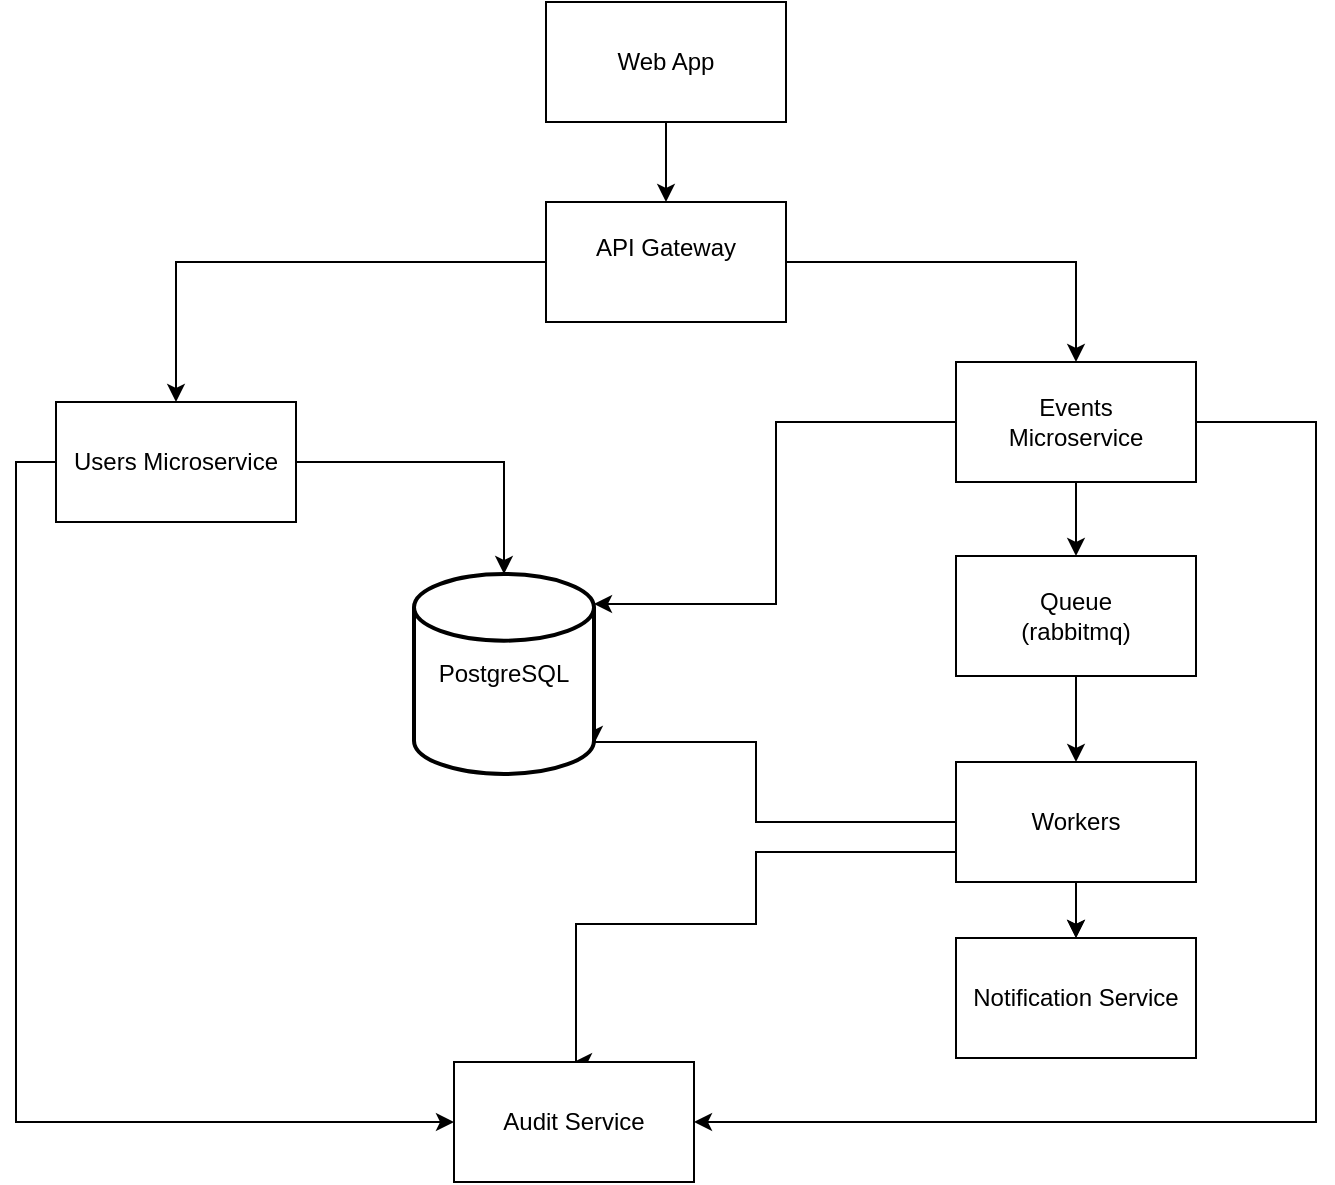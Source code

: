 <mxfile version="26.1.0">
  <diagram name="Page-1" id="ZDGeFdXlpAR0H3VFgI_C">
    <mxGraphModel dx="1434" dy="746" grid="1" gridSize="10" guides="1" tooltips="1" connect="1" arrows="1" fold="1" page="1" pageScale="1" pageWidth="850" pageHeight="1100" math="0" shadow="0">
      <root>
        <mxCell id="0" />
        <mxCell id="1" parent="0" />
        <mxCell id="qQvxaJyM2TGYScZP-oAZ-3" style="edgeStyle=orthogonalEdgeStyle;rounded=0;orthogonalLoop=1;jettySize=auto;html=1;entryX=0.5;entryY=0;entryDx=0;entryDy=0;" edge="1" parent="1" source="qQvxaJyM2TGYScZP-oAZ-1" target="qQvxaJyM2TGYScZP-oAZ-2">
          <mxGeometry relative="1" as="geometry" />
        </mxCell>
        <mxCell id="qQvxaJyM2TGYScZP-oAZ-1" value="Web App" style="rounded=0;whiteSpace=wrap;html=1;" vertex="1" parent="1">
          <mxGeometry x="365" y="30" width="120" height="60" as="geometry" />
        </mxCell>
        <mxCell id="qQvxaJyM2TGYScZP-oAZ-4" style="edgeStyle=orthogonalEdgeStyle;rounded=0;orthogonalLoop=1;jettySize=auto;html=1;entryX=0.5;entryY=0;entryDx=0;entryDy=0;" edge="1" parent="1" source="qQvxaJyM2TGYScZP-oAZ-2" target="qQvxaJyM2TGYScZP-oAZ-7">
          <mxGeometry relative="1" as="geometry">
            <mxPoint x="240" y="410" as="targetPoint" />
            <Array as="points">
              <mxPoint x="180" y="160" />
            </Array>
          </mxGeometry>
        </mxCell>
        <mxCell id="qQvxaJyM2TGYScZP-oAZ-6" style="edgeStyle=orthogonalEdgeStyle;rounded=0;orthogonalLoop=1;jettySize=auto;html=1;entryX=0.5;entryY=0;entryDx=0;entryDy=0;" edge="1" parent="1" source="qQvxaJyM2TGYScZP-oAZ-2" target="qQvxaJyM2TGYScZP-oAZ-8">
          <mxGeometry relative="1" as="geometry">
            <mxPoint x="630" y="210" as="targetPoint" />
          </mxGeometry>
        </mxCell>
        <mxCell id="qQvxaJyM2TGYScZP-oAZ-2" value="&#xa;API Gateway&#xa;&#xa;" style="rounded=0;whiteSpace=wrap;html=1;" vertex="1" parent="1">
          <mxGeometry x="365" y="130" width="120" height="60" as="geometry" />
        </mxCell>
        <mxCell id="qQvxaJyM2TGYScZP-oAZ-18" style="edgeStyle=orthogonalEdgeStyle;rounded=0;orthogonalLoop=1;jettySize=auto;html=1;entryX=0.5;entryY=0;entryDx=0;entryDy=0;entryPerimeter=0;" edge="1" parent="1" source="qQvxaJyM2TGYScZP-oAZ-7" target="qQvxaJyM2TGYScZP-oAZ-21">
          <mxGeometry relative="1" as="geometry" />
        </mxCell>
        <mxCell id="qQvxaJyM2TGYScZP-oAZ-31" style="edgeStyle=orthogonalEdgeStyle;rounded=0;orthogonalLoop=1;jettySize=auto;html=1;entryX=0;entryY=0.5;entryDx=0;entryDy=0;" edge="1" parent="1" source="qQvxaJyM2TGYScZP-oAZ-7" target="qQvxaJyM2TGYScZP-oAZ-28">
          <mxGeometry relative="1" as="geometry">
            <Array as="points">
              <mxPoint x="100" y="260" />
              <mxPoint x="100" y="590" />
            </Array>
          </mxGeometry>
        </mxCell>
        <mxCell id="qQvxaJyM2TGYScZP-oAZ-7" value="&lt;div&gt;Users Microservice&lt;/div&gt;" style="rounded=0;whiteSpace=wrap;html=1;" vertex="1" parent="1">
          <mxGeometry x="120" y="230" width="120" height="60" as="geometry" />
        </mxCell>
        <mxCell id="qQvxaJyM2TGYScZP-oAZ-14" value="" style="edgeStyle=orthogonalEdgeStyle;rounded=0;orthogonalLoop=1;jettySize=auto;html=1;" edge="1" parent="1" source="qQvxaJyM2TGYScZP-oAZ-8" target="qQvxaJyM2TGYScZP-oAZ-13">
          <mxGeometry relative="1" as="geometry" />
        </mxCell>
        <mxCell id="qQvxaJyM2TGYScZP-oAZ-32" style="edgeStyle=orthogonalEdgeStyle;rounded=0;orthogonalLoop=1;jettySize=auto;html=1;entryX=1;entryY=0.5;entryDx=0;entryDy=0;" edge="1" parent="1" source="qQvxaJyM2TGYScZP-oAZ-8" target="qQvxaJyM2TGYScZP-oAZ-28">
          <mxGeometry relative="1" as="geometry">
            <Array as="points">
              <mxPoint x="750" y="240" />
              <mxPoint x="750" y="590" />
              <mxPoint x="447" y="590" />
            </Array>
          </mxGeometry>
        </mxCell>
        <mxCell id="qQvxaJyM2TGYScZP-oAZ-8" value="Events&lt;div&gt;Microservice&lt;/div&gt;" style="rounded=0;whiteSpace=wrap;html=1;" vertex="1" parent="1">
          <mxGeometry x="570" y="210" width="120" height="60" as="geometry" />
        </mxCell>
        <mxCell id="qQvxaJyM2TGYScZP-oAZ-16" value="" style="edgeStyle=orthogonalEdgeStyle;rounded=0;orthogonalLoop=1;jettySize=auto;html=1;" edge="1" parent="1" source="qQvxaJyM2TGYScZP-oAZ-13" target="qQvxaJyM2TGYScZP-oAZ-15">
          <mxGeometry relative="1" as="geometry" />
        </mxCell>
        <mxCell id="qQvxaJyM2TGYScZP-oAZ-13" value="&lt;div&gt;Queue&lt;br&gt;(rabbitmq)&lt;/div&gt;" style="whiteSpace=wrap;html=1;rounded=0;" vertex="1" parent="1">
          <mxGeometry x="570" y="307" width="120" height="60" as="geometry" />
        </mxCell>
        <mxCell id="qQvxaJyM2TGYScZP-oAZ-25" value="" style="edgeStyle=orthogonalEdgeStyle;rounded=0;orthogonalLoop=1;jettySize=auto;html=1;" edge="1" parent="1" source="qQvxaJyM2TGYScZP-oAZ-15" target="qQvxaJyM2TGYScZP-oAZ-24">
          <mxGeometry relative="1" as="geometry" />
        </mxCell>
        <mxCell id="qQvxaJyM2TGYScZP-oAZ-27" value="" style="edgeStyle=orthogonalEdgeStyle;rounded=0;orthogonalLoop=1;jettySize=auto;html=1;" edge="1" parent="1" source="qQvxaJyM2TGYScZP-oAZ-15" target="qQvxaJyM2TGYScZP-oAZ-24">
          <mxGeometry relative="1" as="geometry" />
        </mxCell>
        <mxCell id="qQvxaJyM2TGYScZP-oAZ-29" value="" style="edgeStyle=orthogonalEdgeStyle;rounded=0;orthogonalLoop=1;jettySize=auto;html=1;exitX=0;exitY=0.75;exitDx=0;exitDy=0;entryX=0.5;entryY=0;entryDx=0;entryDy=0;" edge="1" parent="1" source="qQvxaJyM2TGYScZP-oAZ-15" target="qQvxaJyM2TGYScZP-oAZ-28">
          <mxGeometry relative="1" as="geometry">
            <mxPoint x="600" y="491" as="sourcePoint" />
            <mxPoint x="420" y="610" as="targetPoint" />
            <Array as="points">
              <mxPoint x="470" y="455" />
              <mxPoint x="470" y="491" />
              <mxPoint x="380" y="491" />
            </Array>
          </mxGeometry>
        </mxCell>
        <mxCell id="qQvxaJyM2TGYScZP-oAZ-15" value="&lt;div&gt;Workers&lt;/div&gt;" style="whiteSpace=wrap;html=1;rounded=0;" vertex="1" parent="1">
          <mxGeometry x="570" y="410" width="120" height="60" as="geometry" />
        </mxCell>
        <mxCell id="qQvxaJyM2TGYScZP-oAZ-19" style="edgeStyle=orthogonalEdgeStyle;rounded=0;orthogonalLoop=1;jettySize=auto;html=1;entryX=1;entryY=0.15;entryDx=0;entryDy=0;entryPerimeter=0;" edge="1" parent="1" source="qQvxaJyM2TGYScZP-oAZ-8" target="qQvxaJyM2TGYScZP-oAZ-21">
          <mxGeometry relative="1" as="geometry">
            <Array as="points">
              <mxPoint x="480" y="240" />
              <mxPoint x="480" y="331" />
            </Array>
          </mxGeometry>
        </mxCell>
        <mxCell id="qQvxaJyM2TGYScZP-oAZ-20" style="edgeStyle=orthogonalEdgeStyle;rounded=0;orthogonalLoop=1;jettySize=auto;html=1;entryX=1;entryY=0.85;entryDx=0;entryDy=0;entryPerimeter=0;" edge="1" parent="1" source="qQvxaJyM2TGYScZP-oAZ-15" target="qQvxaJyM2TGYScZP-oAZ-21">
          <mxGeometry relative="1" as="geometry">
            <Array as="points">
              <mxPoint x="470" y="440" />
              <mxPoint x="470" y="400" />
            </Array>
          </mxGeometry>
        </mxCell>
        <mxCell id="qQvxaJyM2TGYScZP-oAZ-21" value="PostgreSQL" style="strokeWidth=2;html=1;shape=mxgraph.flowchart.database;whiteSpace=wrap;" vertex="1" parent="1">
          <mxGeometry x="299" y="316" width="90" height="100" as="geometry" />
        </mxCell>
        <mxCell id="qQvxaJyM2TGYScZP-oAZ-24" value="&lt;div&gt;Notification Service&lt;/div&gt;" style="whiteSpace=wrap;html=1;rounded=0;" vertex="1" parent="1">
          <mxGeometry x="570" y="498" width="120" height="60" as="geometry" />
        </mxCell>
        <mxCell id="qQvxaJyM2TGYScZP-oAZ-28" value="Audit Service" style="whiteSpace=wrap;html=1;rounded=0;" vertex="1" parent="1">
          <mxGeometry x="319" y="560" width="120" height="60" as="geometry" />
        </mxCell>
      </root>
    </mxGraphModel>
  </diagram>
</mxfile>

